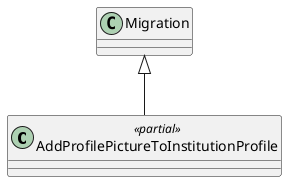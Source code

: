 @startuml
class AddProfilePictureToInstitutionProfile <<partial>> {
}
Migration <|-- AddProfilePictureToInstitutionProfile
@enduml
